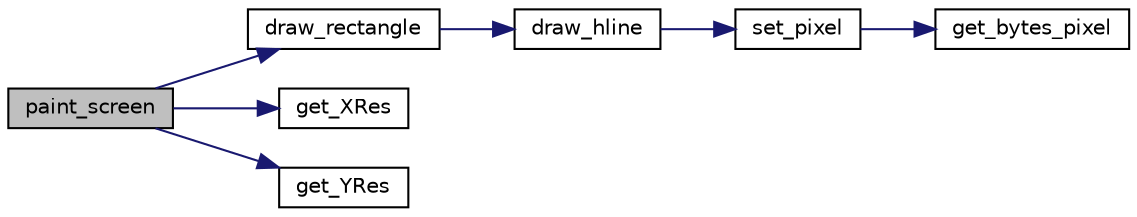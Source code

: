 digraph "paint_screen"
{
 // LATEX_PDF_SIZE
  edge [fontname="Helvetica",fontsize="10",labelfontname="Helvetica",labelfontsize="10"];
  node [fontname="Helvetica",fontsize="10",shape=record];
  rankdir="LR";
  Node1 [label="paint_screen",height=0.2,width=0.4,color="black", fillcolor="grey75", style="filled", fontcolor="black",tooltip="Paints the full screen with a given color."];
  Node1 -> Node2 [color="midnightblue",fontsize="10",style="solid",fontname="Helvetica"];
  Node2 [label="draw_rectangle",height=0.2,width=0.4,color="black", fillcolor="white", style="filled",URL="$group__graphics.html#ga31178cc71e7af0d6045707842517b225",tooltip="draws rectangle into the buffer"];
  Node2 -> Node3 [color="midnightblue",fontsize="10",style="solid",fontname="Helvetica"];
  Node3 [label="draw_hline",height=0.2,width=0.4,color="black", fillcolor="white", style="filled",URL="$group__graphics.html#gabfbedb6c93fc8eb59745694ce8e19e14",tooltip="draws horizontal line into the buffer"];
  Node3 -> Node4 [color="midnightblue",fontsize="10",style="solid",fontname="Helvetica"];
  Node4 [label="set_pixel",height=0.2,width=0.4,color="black", fillcolor="white", style="filled",URL="$group__graphics.html#gab202e9acd2a0826e183d01a13930d5d6",tooltip="sets pixel into the buffer"];
  Node4 -> Node5 [color="midnightblue",fontsize="10",style="solid",fontname="Helvetica"];
  Node5 [label="get_bytes_pixel",height=0.2,width=0.4,color="black", fillcolor="white", style="filled",URL="$group__graphics.html#gafa7636d40c82e2b1a63585e2ad8138ff",tooltip="Gets bytes per pixel for given mode."];
  Node1 -> Node6 [color="midnightblue",fontsize="10",style="solid",fontname="Helvetica"];
  Node6 [label="get_XRes",height=0.2,width=0.4,color="black", fillcolor="white", style="filled",URL="$group__graphics.html#ga1e78ad9ed25b03687bc0b0d06b3957e4",tooltip="Gets horizontal resolution for the given vbe mode."];
  Node1 -> Node7 [color="midnightblue",fontsize="10",style="solid",fontname="Helvetica"];
  Node7 [label="get_YRes",height=0.2,width=0.4,color="black", fillcolor="white", style="filled",URL="$group__graphics.html#gaff98c1ed5146900037a3747de30f6a79",tooltip="Gets vertical resolution for the given vbe mode."];
}
